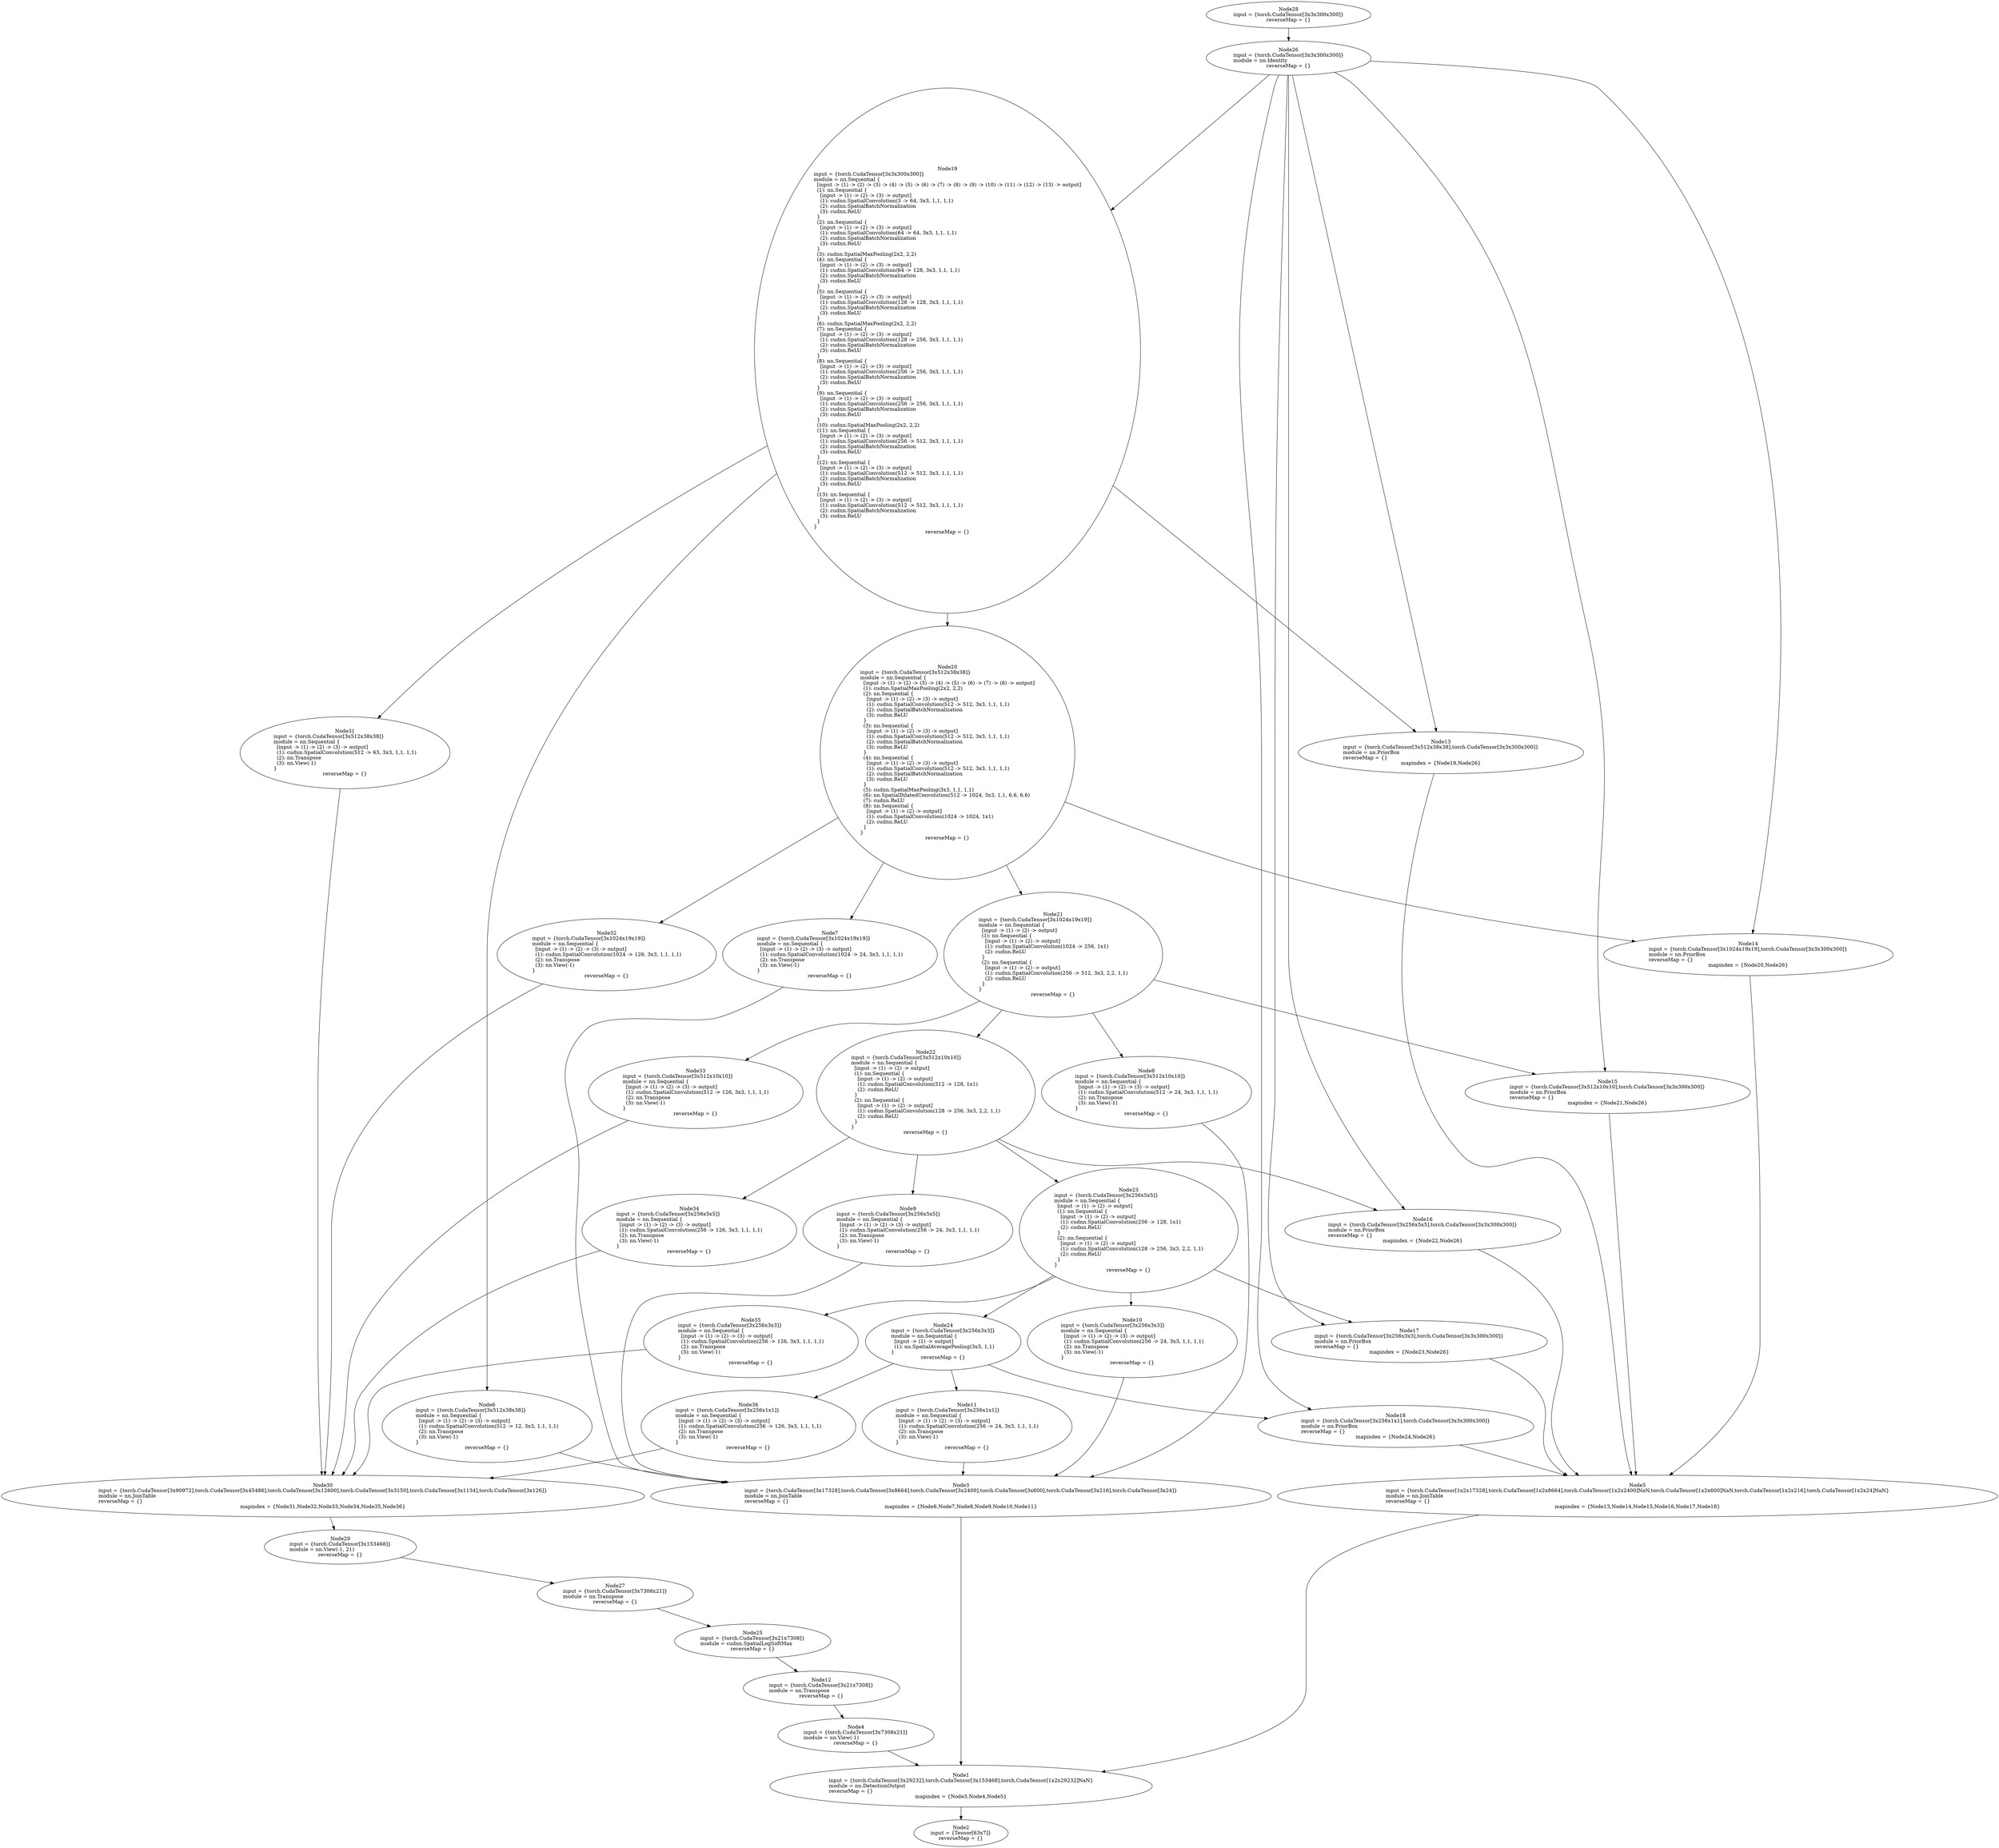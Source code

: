 digraph G {
	graph [bb="0,0,4355,5188"];
	node [label="\N",
		shape=oval
	];
	n1	 [height=1.6303,
		label="Node1\ninput = {torch.CudaTensor[3x29232],torch.CudaTensor[3x153468],torch.CudaTensor[1x2x29232]NaN}\lmodule = nn.DetectionOutput\lreverseMap = {}\lmapindex = {\
Node3,Node4,Node5}",
		pos="2089,171",
		tooltip="[VGG_SSD.lua]:151_",
		width=11.539];
	n2	 [height=1.041,
		label="Node2\ninput = {Tensor[63x7]}\lreverseMap = {}",
		pos="2089,38",
		tooltip="[[C]]:-1_",
		width=2.8742];
	n1 -> n2	 [pos="e,2089,75.829 2089,112.16 2089,103.39 2089,94.432 2089,85.93"];
	n3	 [height=1.6303,
		label="Node3\ninput = {torch.CudaTensor[3x17328],torch.CudaTensor[3x8664],torch.CudaTensor[3x2400],torch.CudaTensor[3x600],torch.CudaTensor[\
3x216],torch.CudaTensor[3x24]}\lmodule = nn.JoinTable\lreverseMap = {}\lmapindex = {Node6,Node7,Node8,Node9,Node10,Node11}",
		pos="2089,985",
		tooltip="[VGG_SSD.lua]:138_",
		width=18.73];
	n3 -> n1	 [pos="e,2089,229.78 2089,926.22 2089,870.96 2089,785.29 2089,711 2089,711 2089,711 2089,445 2089,375.06 2089,295.04 2089,239.8"];
	n4	 [height=1.3356,
		label="Node4\ninput = {torch.CudaTensor[3x7308x21]}\lmodule = nn.View(-1)\lreverseMap = {}",
		pos="1854,314",
		tooltip="[VGG_SSD.lua]:144_",
		width=4.728];
	n4 -> n1	 [pos="e,1995.1,228.35 1925.1,270.31 1944.4,258.75 1965.7,246 1986.3,233.63"];
	n5	 [height=1.6303,
		label="Node5\ninput = {torch.CudaTensor[1x2x17328],torch.CudaTensor[1x2x8664],torch.CudaTensor[1x2x2400]NaN,torch.CudaTensor[1x2x600]NaN,\
torch.CudaTensor[1x2x216],torch.CudaTensor[1x2x24]NaN}\lmodule = nn.JoinTable\lreverseMap = {}\lmapindex = {Node13,Node14,Node15,\
Node16,Node17,Node18}",
		pos="3568,985",
		tooltip="[VGG_SSD.lua]:149_",
		width=21.838];
	n5 -> n1	 [pos="e,2354.1,216.19 3283.3,930.28 3081.7,883.83 2847,808.75 2847,711 2847,711 2847,711 2847,445 2847,338.93 2580.9,262.72 2364.1,218.22"];
	n6	 [height=2.8088,
		label="Node6\ninput = {torch.CudaTensor[3x512x38x38]}\lmodule = nn.Sequential {\l  [input -> (1) -> (2) -> (3) -> output]\l  (1): cudnn.SpatialConvolution(\
512 -> 12, 3x3, 1,1, 1,1)\l  (2): nn.Transpose\l  (3): nn.View(-1)\l}\lreverseMap = {}",
		pos="1074,1181",
		tooltip="[VGG_SSD.lua]:93_",
		width=6.4533];
	n6 -> n3	 [pos="e,1603.7,1025.8 1234.7,1107.9 1263,1097.2 1292.6,1087.4 1321,1080 1408.1,1057.5 1502.2,1040.3 1593.7,1027.2"];
	n7	 [height=2.8088,
		label="Node7\ninput = {torch.CudaTensor[3x1024x19x19]}\lmodule = nn.Sequential {\l  [input -> (1) -> (2) -> (3) -> output]\l  (1): cudnn.SpatialConvolution(\
1024 -> 24, 3x3, 1,1, 1,1)\l  (2): nn.Transpose\l  (3): nn.View(-1)\l}\lreverseMap = {}",
		pos="1843,2508",
		tooltip="[VGG_SSD.lua]:106_",
		width=6.5915];
	n7 -> n3	 [pos="e,1534.5,1018.4 1740.4,2416.7 1698.4,2384.7 1647.5,2351.7 1596,2332 1530,2306.8 1328.3,2347.6 1280,2296 1055,2056 1225,1883 1261,\
1556 1262.5,1542.5 1357,1089.1 1367,1080 1396.1,1053.4 1453.8,1034.2 1524.4,1020.4"];
	n8	 [height=2.8088,
		label="Node8\ninput = {torch.CudaTensor[3x512x10x10]}\lmodule = nn.Sequential {\l  [input -> (1) -> (2) -> (3) -> output]\l  (1): cudnn.SpatialConvolution(\
512 -> 24, 3x3, 1,1, 1,1)\l  (2): nn.Transpose\l  (3): nn.View(-1)\l}\lreverseMap = {}",
		pos="2538,2120",
		tooltip="[VGG_SSD.lua]:113_",
		width=6.4533];
	n8 -> n3	 [pos="e,2349.2,1039.2 2651.9,2031.8 2687.8,1997.6 2722.9,1955.1 2742,1908 2791.2,1786.4 2798,1435.6 2740,1318 2667.8,1171.7 2504,1088.6 \
2358.7,1042.2"];
	n9	 [height=2.8088,
		label="Node9\ninput = {torch.CudaTensor[3x256x5x5]}\lmodule = nn.Sequential {\l  [input -> (1) -> (2) -> (3) -> output]\l  (1): cudnn.SpatialConvolution(\
256 -> 24, 3x3, 1,1, 1,1)\l  (2): nn.Transpose\l  (3): nn.View(-1)\l}\lreverseMap = {}",
		pos="1996,1732",
		tooltip="[VGG_SSD.lua]:120_",
		width=6.4533];
	n9 -> n3	 [pos="e,1615.5,1026.9 1896.1,1640.6 1855,1608.4 1805,1575.4 1754,1556 1679.7,1527.7 1452.1,1578.3 1398,1520 1364.8,1484.1 1359.8,1116.8 \
1392,1080 1409.7,1059.8 1497.6,1042.3 1605.3,1028.2"];
	n10	 [height=2.8088,
		label="Node10\ninput = {torch.CudaTensor[3x256x3x3]}\lmodule = nn.Sequential {\l  [input -> (1) -> (2) -> (3) -> output]\l  (1): cudnn.SpatialConvolution(\
256 -> 24, 3x3, 1,1, 1,1)\l  (2): nn.Transpose\l  (3): nn.View(-1)\l}\lreverseMap = {}",
		pos="2499,1419",
		tooltip="[VGG_SSD.lua]:127_",
		width=6.4533];
	n10 -> n3	 [pos="e,2312.3,1040.5 2483.7,1318 2467.2,1243.1 2434,1143.1 2368,1080 2354.1,1066.7 2338.2,1055.3 2321.3,1045.4"];
	n11	 [height=2.8088,
		label="Node11\ninput = {torch.CudaTensor[3x256x1x1]}\lmodule = nn.Sequential {\l  [input -> (1) -> (2) -> (3) -> output]\l  (1): cudnn.SpatialConvolution(\
256 -> 24, 3x3, 1,1, 1,1)\l  (2): nn.Transpose\l  (3): nn.View(-1)\l}\lreverseMap = {}",
		pos="2127,1181",
		tooltip="[VGG_SSD.lua]:133_",
		width=6.4533];
	n11 -> n3	 [pos="e,2100.3,1043.8 2107.4,1080.2 2105.7,1071.2 2103.9,1062.3 2102.3,1053.7"];
	n12	 [height=1.3356,
		label="Node12\ninput = {torch.CudaTensor[3x21x7308]}\lmodule = nn.Transpose\lreverseMap = {}",
		pos="1817,446",
		tooltip="[VGG_SSD.lua]:143_",
		width=4.728];
	n12 -> n4	 [pos="e,1840.6,362.05 1830.5,397.7 1832.9,389.26 1835.4,380.39 1837.9,371.72"];
	n13	 [height=1.6303,
		label="Node13\ninput = {torch.CudaTensor[3x512x38x38],torch.CudaTensor[3x3x300x300]}\lmodule = nn.PriorBox\lreverseMap = {}\lmapindex = {\
Node19,Node26}",
		pos="3213,3076",
		tooltip="[VGG_SSD.lua]:67_",
		width=8.6169];
	n13 -> n5	 [pos="e,3564.1,1043.8 3192.4,3017.2 3131.2,2833.8 2971.1,2258.3 3248,1944 3315.5,1867.4 3404.8,1982.3 3475,1908 3504.4,1876.9 3549.1,1261.9 \
3563.4,1054"];
	n14	 [height=1.6303,
		label="Node14\ninput = {torch.CudaTensor[3x1024x19x19],torch.CudaTensor[3x3x300x300]}\lmodule = nn.PriorBox\lreverseMap = {}\lmapindex = {\
Node20,Node26}",
		pos="3894,2508",
		tooltip="[VGG_SSD.lua]:67_",
		width=8.7551];
	n14 -> n5	 [pos="e,3654.8,1043.5 3895.4,2449.2 3898.3,2320.6 3905,2000.8 3905,1733 3905,1733 3905,1733 3905,1418 3905,1259.8 3762.7,1124.8 3663.1,\
1049.7"];
	n15	 [height=1.6303,
		label="Node15\ninput = {torch.CudaTensor[3x512x10x10],torch.CudaTensor[3x3x300x300]}\lmodule = nn.PriorBox\lreverseMap = {}\lmapindex = {\
Node21,Node26}",
		pos="3567,2120",
		tooltip="[VGG_SSD.lua]:67_",
		width=8.6169];
	n15 -> n5	 [pos="e,3567.9,1044 3567.1,2061.3 3567.2,1870.2 3567.8,1259.3 3567.9,1054"];
	n16	 [height=1.6303,
		label="Node16\ninput = {torch.CudaTensor[3x256x5x5],torch.CudaTensor[3x3x300x300]}\lmodule = nn.PriorBox\lreverseMap = {}\lmapindex = {\
Node22,Node26}",
		pos="3166,1732",
		tooltip="[VGG_SSD.lua]:67_",
		width=8.3406];
	n16 -> n5	 [pos="e,3504.2,1043.7 3271.8,1676.9 3330.8,1640.8 3399.7,1587.6 3437,1520 3532,1347.9 3400.3,1259.2 3481,1080 3485.4,1070.1 3491.3,1060.6 \
3498,1051.7"];
	n17	 [height=1.6303,
		label="Node17\ninput = {torch.CudaTensor[3x256x3x3],torch.CudaTensor[3x3x300x300]}\lmodule = nn.PriorBox\lreverseMap = {}\lmapindex = {\
Node23,Node26}",
		pos="3128,1419",
		tooltip="[VGG_SSD.lua]:67_",
		width=8.3406];
	n17 -> n5	 [pos="e,3475.2,1043.4 3283.7,1368.7 3326.7,1348.1 3369.5,1319.9 3399,1282 3455.3,1209.4 3393.4,1157.3 3443,1080 3449.9,1069.3 3458.5,1059.3 \
3467.9,1050.2"];
	n18	 [height=1.6303,
		label="Node18\ninput = {torch.CudaTensor[3x256x1x1],torch.CudaTensor[3x3x300x300]}\lmodule = nn.PriorBox\lreverseMap = {}\lmapindex = {\
Node24,Node26}",
		pos="3090,1181",
		tooltip="[VGG_SSD.lua]:67_",
		width=8.3406];
	n18 -> n5	 [pos="e,3428,1042.8 3218.4,1127.9 3280.1,1102.9 3354.4,1072.7 3418.6,1046.7"];
	n19	 [height=20.486,
		label="Node19\ninput = {torch.CudaTensor[3x3x300x300]}\lmodule = nn.Sequential {\l  [input -> (1) -> (2) -> (3) -> (4) -> (5) -> (6) -> (\
7) -> (8) -> (9) -> (10) -> (11) -> (12) -> (13) -> output]\l  (1): nn.Sequential {\l    [input -> (1) -> (2) -> (3) -> output]\l    (\
1): cudnn.SpatialConvolution(3 -> 64, 3x3, 1,1, 1,1)\l    (2): cudnn.SpatialBatchNormalization\l    (3): cudnn.ReLU\l  }\l  (2): \
nn.Sequential {\l    [input -> (1) -> (2) -> (3) -> output]\l    (1): cudnn.SpatialConvolution(64 -> 64, 3x3, 1,1, 1,1)\l    (2): \
cudnn.SpatialBatchNormalization\l    (3): cudnn.ReLU\l  }\l  (3): cudnn.SpatialMaxPooling(2x2, 2,2)\l  (4): nn.Sequential {\l    [\
input -> (1) -> (2) -> (3) -> output]\l    (1): cudnn.SpatialConvolution(64 -> 128, 3x3, 1,1, 1,1)\l    (2): cudnn.SpatialBatchNormalization\l    (\
3): cudnn.ReLU\l  }\l  (5): nn.Sequential {\l    [input -> (1) -> (2) -> (3) -> output]\l    (1): cudnn.SpatialConvolution(128 -> \
128, 3x3, 1,1, 1,1)\l    (2): cudnn.SpatialBatchNormalization\l    (3): cudnn.ReLU\l  }\l  (6): cudnn.SpatialMaxPooling(2x2, 2,2)\l  (\
7): nn.Sequential {\l    [input -> (1) -> (2) -> (3) -> output]\l    (1): cudnn.SpatialConvolution(128 -> 256, 3x3, 1,1, 1,1)\l    (\
2): cudnn.SpatialBatchNormalization\l    (3): cudnn.ReLU\l  }\l  (8): nn.Sequential {\l    [input -> (1) -> (2) -> (3) -> output]\l    (\
1): cudnn.SpatialConvolution(256 -> 256, 3x3, 1,1, 1,1)\l    (2): cudnn.SpatialBatchNormalization\l    (3): cudnn.ReLU\l  }\l  (\
9): nn.Sequential {\l    [input -> (1) -> (2) -> (3) -> output]\l    (1): cudnn.SpatialConvolution(256 -> 256, 3x3, 1,1, 1,1)\l    (\
2): cudnn.SpatialBatchNormalization\l    (3): cudnn.ReLU\l  }\l  (10): cudnn.SpatialMaxPooling(2x2, 2,2)\l  (11): nn.Sequential {\l    [\
input -> (1) -> (2) -> (3) -> output]\l    (1): cudnn.SpatialConvolution(256 -> 512, 3x3, 1,1, 1,1)\l    (2): cudnn.SpatialBatchNormalization\l    (\
3): cudnn.ReLU\l  }\l  (12): nn.Sequential {\l    [input -> (1) -> (2) -> (3) -> output]\l    (1): cudnn.SpatialConvolution(512 \
-> 512, 3x3, 1,1, 1,1)\l    (2): cudnn.SpatialBatchNormalization\l    (3): cudnn.ReLU\l  }\l  (13): nn.Sequential {\l    [input \
-> (1) -> (2) -> (3) -> output]\l    (1): cudnn.SpatialConvolution(512 -> 512, 3x3, 1,1, 1,1)\l    (2): cudnn.SpatialBatchNormalization\l    (\
3): cudnn.ReLU\l  }\l}\lreverseMap = {}",
		pos="2096,4206",
		tooltip="[VGG_SSD.lua]:91_",
		width=12.001];
	n19 -> n6	 [pos="e,1074,1282.2 1719.4,3843.1 1428.1,3522.8 1074,3027 1074,2509 1074,2509 1074,2509 1074,1731 1074,1579 1074,1403.2 1074,1292.4"];
	n19 -> n13	 [pos="e,3156.7,3133.9 2467.9,3829.4 2716.2,3578.7 3019.9,3272 3149.5,3141.1"];
	n20	 [height=9.8799,
		label="Node20\ninput = {torch.CudaTensor[3x512x38x38]}\lmodule = nn.Sequential {\l  [input -> (1) -> (2) -> (3) -> (4) -> (5) -> (6) -> (\
7) -> (8) -> output]\l  (1): cudnn.SpatialMaxPooling(2x2, 2,2)\l  (2): nn.Sequential {\l    [input -> (1) -> (2) -> (3) -> output]\l    (\
1): cudnn.SpatialConvolution(512 -> 512, 3x3, 1,1, 1,1)\l    (2): cudnn.SpatialBatchNormalization\l    (3): cudnn.ReLU\l  }\l  (\
3): nn.Sequential {\l    [input -> (1) -> (2) -> (3) -> output]\l    (1): cudnn.SpatialConvolution(512 -> 512, 3x3, 1,1, 1,1)\l    (\
2): cudnn.SpatialBatchNormalization\l    (3): cudnn.ReLU\l  }\l  (4): nn.Sequential {\l    [input -> (1) -> (2) -> (3) -> output]\l    (\
1): cudnn.SpatialConvolution(512 -> 512, 3x3, 1,1, 1,1)\l    (2): cudnn.SpatialBatchNormalization\l    (3): cudnn.ReLU\l  }\l  (\
5): cudnn.SpatialMaxPooling(3x3, 1,1, 1,1)\l  (6): nn.SpatialDilatedConvolution(512 -> 1024, 3x3, 1,1, 6,6, 6,6)\l  (7): cudnn.ReLU\l  (\
8): nn.Sequential {\l    [input -> (1) -> (2) -> output]\l    (1): cudnn.SpatialConvolution(1024 -> 1024, 1x1)\l    (2): cudnn.ReLU\l  }\l}\lreverseMap = {}",
		pos="2096,3076",
		tooltip="[VGG_SSD.lua]:104_",
		width=7.926];
	n19 -> n20	 [pos="e,2096,3431.8 2096,3468.4 2096,3459.5 2096,3450.7 2096,3442"];
	n31	 [height=2.8088,
		label="Node31\ninput = {torch.CudaTensor[3x512x38x38]}\lmodule = nn.Sequential {\l  [input -> (1) -> (2) -> (3) -> output]\l  (1): cudnn.SpatialConvolution(\
512 -> 63, 3x3, 1,1, 1,1)\l  (2): nn.Transpose\l  (3): nn.View(-1)\l}\lreverseMap = {}",
		pos="737,3076",
		tooltip="[VGG_SSD.lua]:92_",
		width=6.4533];
	n19 -> n31	 [pos="e,814.43,3171.6 1694.6,3932.9 1496.5,3791.8 1258.2,3611.8 1060,3432 972.92,3353 883.7,3253.2 821.16,3179.6"];
	n20 -> n7	 [pos="e,1887,2607.4 1957.3,2764.7 1933.5,2711.5 1910.4,2659.7 1891.2,2616.8"];
	n20 -> n14	 [pos="e,3651.4,2545.5 2360.1,2940.6 2513,2867.2 2710.8,2779.3 2894,2720 3142.9,2639.4 3436.9,2581.6 3641.4,2547.1"];
	n21	 [height=4.8712,
		label="Node21\ninput = {torch.CudaTensor[3x1024x19x19]}\lmodule = nn.Sequential {\l  [input -> (1) -> (2) -> output]\l  (1): nn.Sequential {\l    [\
input -> (1) -> (2) -> output]\l    (1): cudnn.SpatialConvolution(1024 -> 256, 1x1)\l    (2): cudnn.ReLU\l  }\l  (2): nn.Sequential {\l    [\
input -> (1) -> (2) -> output]\l    (1): cudnn.SpatialConvolution(256 -> 512, 3x3, 2,2, 1,1)\l    (2): cudnn.ReLU\l  }\l}\lreverseMap = {}",
		pos="2342,2508",
		tooltip="[VGG_SSD.lua]:111_",
		width=6.7534];
	n20 -> n21	 [pos="e,2269.5,2675.8 2231.6,2763 2243.1,2736.4 2254.6,2710.2 2265.4,2685.3"];
	n32	 [height=2.8088,
		label="Node32\ninput = {torch.CudaTensor[3x1024x19x19]}\lmodule = nn.Sequential {\l  [input -> (1) -> (2) -> (3) -> output]\l  (1): cudnn.SpatialConvolution(\
1024 -> 126, 3x3, 1,1, 1,1)\l  (2): nn.Transpose\l  (3): nn.View(-1)\l}\lreverseMap = {}",
		pos="1345,2508",
		tooltip="[VGG_SSD.lua]:105_",
		width=6.7297];
	n20 -> n32	 [pos="e,1461.6,2596.9 1852.2,2891.2 1724.4,2795 1573.4,2681.2 1469.6,2602.9"];
	n21 -> n8	 [pos="e,2488.3,2218.8 2425.3,2343 2445.1,2304 2465.7,2263.4 2483.8,2227.7"];
	n21 -> n15	 [pos="e,3409.3,2170.7 2564.5,2436.9 2805.2,2361.1 3183.2,2241.9 3399.7,2173.7"];
	n22	 [height=4.8712,
		label="Node22\ninput = {torch.CudaTensor[3x512x10x10]}\lmodule = nn.Sequential {\l  [input -> (1) -> (2) -> output]\l  (1): nn.Sequential {\l    [\
input -> (1) -> (2) -> output]\l    (1): cudnn.SpatialConvolution(512 -> 128, 1x1)\l    (2): cudnn.ReLU\l  }\l  (2): nn.Sequential {\l    [\
input -> (1) -> (2) -> output]\l    (1): cudnn.SpatialConvolution(128 -> 256, 3x3, 2,2, 1,1)\l    (2): cudnn.ReLU\l  }\l}\lreverseMap = {}",
		pos="2044,2120",
		tooltip="[VGG_SSD.lua]:118_",
		width=6.7534];
	n21 -> n22	 [pos="e,2161.9,2273.7 2224.2,2354.4 2205.8,2330.6 2186.7,2305.9 2168.2,2281.8"];
	n33	 [height=2.8088,
		label="Node33\ninput = {torch.CudaTensor[3x512x10x10]}\lmodule = nn.Sequential {\l  [input -> (1) -> (2) -> (3) -> output]\l  (1): cudnn.SpatialConvolution(\
512 -> 126, 3x3, 1,1, 1,1)\l  (2): nn.Transpose\l  (3): nn.View(-1)\l}\lreverseMap = {}",
		pos="1527,2120",
		tooltip="[VGG_SSD.lua]:112_",
		width=6.5915];
	n21 -> n33	 [pos="e,1636.5,2209.8 2179,2377.6 2150.3,2359.8 2119.7,2343.7 2089,2332 1964.7,2284.8 1916.8,2341.9 1792,2296 1740.3,2277 1688.7,2246.2 \
1644.9,2215.7"];
	n22 -> n9	 [pos="e,2008.4,1833 2022.4,1945.2 2018.1,1910.5 2013.7,1875 2009.7,1843.2"];
	n22 -> n16	 [pos="e,3061,1787.1 2205.6,1988.8 2234.3,1971 2265,1955.1 2296,1944 2483.2,1877 2548.6,1954.5 2742,1908 2851,1881.8 2968.3,1831.5 3051.8,\
1791.6"];
	n23	 [height=4.8712,
		label="Node23\ninput = {torch.CudaTensor[3x256x5x5]}\lmodule = nn.Sequential {\l  [input -> (1) -> (2) -> output]\l  (1): nn.Sequential {\l    [\
input -> (1) -> (2) -> output]\l    (1): cudnn.SpatialConvolution(256 -> 128, 1x1)\l    (2): cudnn.ReLU\l  }\l  (2): nn.Sequential {\l    [\
input -> (1) -> (2) -> output]\l    (1): cudnn.SpatialConvolution(128 -> 256, 3x3, 2,2, 1,1)\l    (2): cudnn.ReLU\l  }\l}\lreverseMap = {}",
		pos="2490,1732",
		tooltip="[VGG_SSD.lua]:125_",
		width=6.7534];
	n22 -> n23	 [pos="e,2335,1867.2 2199.1,1984.8 2240.5,1948.9 2285.4,1910.1 2327.2,1873.9"];
	n34	 [height=2.8088,
		label="Node34\ninput = {torch.CudaTensor[3x256x5x5]}\lmodule = nn.Sequential {\l  [input -> (1) -> (2) -> (3) -> output]\l  (1): cudnn.SpatialConvolution(\
256 -> 126, 3x3, 1,1, 1,1)\l  (2): nn.Transpose\l  (3): nn.View(-1)\l}\lreverseMap = {}",
		pos="1508,1732",
		tooltip="[VGG_SSD.lua]:119_",
		width=6.5915];
	n22 -> n34	 [pos="e,1628.1,1819.5 1872.6,1995.5 1796,1940.4 1707.4,1876.6 1636.7,1825.7"];
	n23 -> n10	 [pos="e,2496.1,1520.2 2495.1,1556.4 2495.3,1547.6 2495.6,1539 2495.8,1530.5"];
	n23 -> n17	 [pos="e,3005.1,1472.6 2684.4,1626.2 2729.6,1602.5 2777.8,1577.9 2823,1556 2879.1,1528.8 2941.9,1500.4 2995.8,1476.7"];
	n24	 [height=2.2195,
		label="Node24\ninput = {torch.CudaTensor[3x256x3x3]}\lmodule = nn.Sequential {\l  [input -> (1) -> output]\l  (1): nn.SpatialAveragePooling(\
3x3, 1,1)\l}\lreverseMap = {}",
		pos="2076,1419",
		tooltip="[VGG_SSD.lua]:131_",
		width=4.7852];
	n23 -> n24	 [pos="e,2165.7,1487.4 2322.2,1605 2271.8,1567.1 2218.1,1526.8 2173.8,1493.5"];
	n35	 [height=2.8088,
		label="Node35\ninput = {torch.CudaTensor[3x256x3x3]}\lmodule = nn.Sequential {\l  [input -> (1) -> (2) -> (3) -> output]\l  (1): cudnn.SpatialConvolution(\
256 -> 126, 3x3, 1,1, 1,1)\l  (2): nn.Transpose\l  (3): nn.View(-1)\l}\lreverseMap = {}",
		pos="1645,1419",
		tooltip="[VGG_SSD.lua]:126_",
		width=6.5915];
	n23 -> n35	 [pos="e,1807.6,1492.8 2327.5,1601.4 2298.7,1583.6 2267.9,1567.5 2237,1556 2093.3,1502.7 2042.8,1556.9 1894,1520 1868.7,1513.7 1842.7,1505.4 \
1817.3,1496.3"];
	n24 -> n11	 [pos="e,2105.4,1282.1 2093,1339.4 2096.3,1324.2 2099.8,1308 2103.2,1292"];
	n24 -> n18	 [pos="e,2812.2,1203.3 2177,1354.3 2202.4,1340.5 2230,1327.3 2257,1318 2432.6,1257.2 2638.7,1223.3 2802,1204.5"];
	n36	 [height=2.8088,
		label="Node36\ninput = {torch.CudaTensor[3x256x1x1]}\lmodule = nn.Sequential {\l  [input -> (1) -> (2) -> (3) -> output]\l  (1): cudnn.SpatialConvolution(\
256 -> 126, 3x3, 1,1, 1,1)\l  (2): nn.Transpose\l  (3): nn.View(-1)\l}\lreverseMap = {}",
		pos="1639,1181",
		tooltip="[VGG_SSD.lua]:132_",
		width=6.5915];
	n24 -> n36	 [pos="e,1785.3,1260.9 1964.5,1357.7 1940.3,1344.6 1914.8,1330.8 1891,1318 1859.7,1301.1 1826.2,1283 1794.2,1265.8"];
	n25	 [height=1.3356,
		label="Node25\ninput = {torch.CudaTensor[3x21x7308]}\lmodule = cudnn.SpatialLogSoftMax\lreverseMap = {}",
		pos="1742,578",
		tooltip="[VGG_SSD.lua]:142_",
		width=4.728];
	n25 -> n12	 [pos="e,1790.1,493.68 1768.9,530.43 1774.1,521.38 1779.6,511.8 1785,502.5"];
	n26	 [height=1.3356,
		label="Node26\ninput = {torch.CudaTensor[3x3x300x300]}\lmodule = nn.Identity\lreverseMap = {}",
		pos="2875,5028",
		tooltip="[VGG_SSD.lua]:14_",
		width=4.9806];
	n26 -> n13	 [pos="e,3202.9,3135 2883.2,4979.8 2928.4,4718.8 3147.6,3454.1 3201.2,3145.2"];
	n26 -> n14	 [pos="e,3908.3,2567 3049.9,5017 3242.2,5004.3 3528.9,4979.6 3565,4944 4249.2,4269.7 3984.3,2897.7 3910.6,2577.1"];
	n26 -> n15	 [pos="e,3567.7,2178.7 2975.6,4988 2996.1,4976.4 3016,4961.8 3031,4944 3487.5,4403 3409.9,4129.3 3532,3432 3574.4,3189.6 3570.2,2421.8 \
3567.8,2188.8"];
	n26 -> n16	 [pos="e,3128,1790.4 2875,4979.9 2875,4762.6 2875,3836.6 2875,3077 2875,3077 2875,3077 2875,2507 2875,2229.1 3041.3,1929 3122.5,1799.1"];
	n26 -> n17	 [pos="e,2963.1,1468.1 2872.5,4979.6 2871.9,4968 2871.4,4955.5 2871,4944 2843.5,4114.5 2837,3906.9 2837,3077 2837,3077 2837,3077 2837,2119 \
2837,1993.8 2788.4,1661.4 2856,1556 2879.3,1519.7 2915.4,1492.7 2953.8,1472.8"];
	n26 -> n18	 [pos="e,2925.8,1230.2 2847.4,4980.1 2841.9,4968.6 2837,4956.2 2834,4944 2637.7,4137.6 2799,3906.9 2799,3077 2799,3077 2799,3077 2799,1731 \
2799,1639.1 2767.9,1395 2818,1318 2841.6,1281.7 2877.9,1254.8 2916.5,1234.8"];
	n26 -> n19	 [pos="e,2459,4606.1 2824.4,4981.5 2811.4,4969.5 2797.5,4956.4 2785,4944 2679.3,4839 2567.8,4722.5 2466,4613.6"];
	n27	 [height=1.3356,
		label="Node27\ninput = {torch.CudaTensor[3x7308x21]}\lmodule = nn.Transpose\lreverseMap = {}",
		pos="1593,710",
		tooltip="[VGG_SSD.lua]:141_",
		width=4.728];
	n27 -> n25	 [pos="e,1690.4,624.02 1644.7,663.9 1656.9,653.21 1670.1,641.73 1682.7,630.77"];
	n28	 [height=1.041,
		label="Node28\ninput = {torch.CudaTensor[3x3x300x300]}\lreverseMap = {}",
		pos="2875,5150",
		tooltip="[[C]]:-1_",
		width=4.9806];
	n28 -> n26	 [pos="e,2875,5076.5 2875,5112.3 2875,5104.2 2875,5095.4 2875,5086.7"];
	n29	 [height=1.3356,
		label="Node29\ninput = {torch.CudaTensor[3x153468]}\lmodule = nn.View(-1, 21)\lreverseMap = {}",
		pos="997,842",
		tooltip="[VGG_SSD.lua]:140_",
		width=4.5898];
	n29 -> n27	 [pos="e,1459.9,740.02 1127.8,812.47 1223,791.7 1352,763.57 1450,742.2"];
	n30	 [height=1.6303,
		label="Node30\ninput = {torch.CudaTensor[3x90972],torch.CudaTensor[3x45486],torch.CudaTensor[3x12600],torch.CudaTensor[3x3150],torch.CudaTensor[\
3x1134],torch.CudaTensor[3x126]}\lmodule = nn.JoinTable\lreverseMap = {}\lmapindex = {Node31,Node32,Node33,Node34,Node35,Node36}",
		pos="698,985",
		tooltip="[VGG_SSD.lua]:137_",
		width=19.398];
	n30 -> n29	 [pos="e,911.62,883.26 818.75,927.06 846.59,913.93 875.81,900.15 902.35,887.63"];
	n31 -> n30	 [pos="e,689.88,1043.9 723.76,2974.9 701.99,2801.4 661,2433.4 661,2121 661,2121 661,2121 661,1418 661,1288.9 677.61,1138.8 688.57,1053.9"];
	n32 -> n30	 [pos="e,698.22,1044 1206,2424.9 1016.2,2300.9 699,2047 699,1733 699,1733 699,1733 699,1418 699,1289.4 698.55,1139.2 698.25,1054"];
	n33 -> n30	 [pos="e,707.75,1043.7 1385.6,2038.6 1222.6,1938.4 958.41,1751.7 814,1520 756.12,1427.1 774.66,1388.8 751,1282 741.61,1239.6 722.03,1127.2 \
709.48,1053.8"];
	n34 -> n30	 [pos="e,734.44,1043.8 1326.3,1666.8 1159.5,1598 919.11,1472.5 789,1282 737.47,1206.6 782.3,1165.8 751,1080 747.68,1070.9 743.53,1061.6 \
739.04,1052.6"];
	n35 -> n30	 [pos="e,763.25,1043.7 1409.2,1407.5 1199.2,1393.1 912.97,1359.5 832,1282 765.68,1218.5 832.15,1161 789,1080 783.71,1070.1 777.07,1060.5 \
769.79,1051.4"];
	n36 -> n30	 [pos="e,1075.3,1034.4 1453.5,1117.6 1408.5,1103.9 1360.3,1090.4 1315,1080 1241.3,1063.1 1162,1048.5 1085.6,1036.1"];
}
